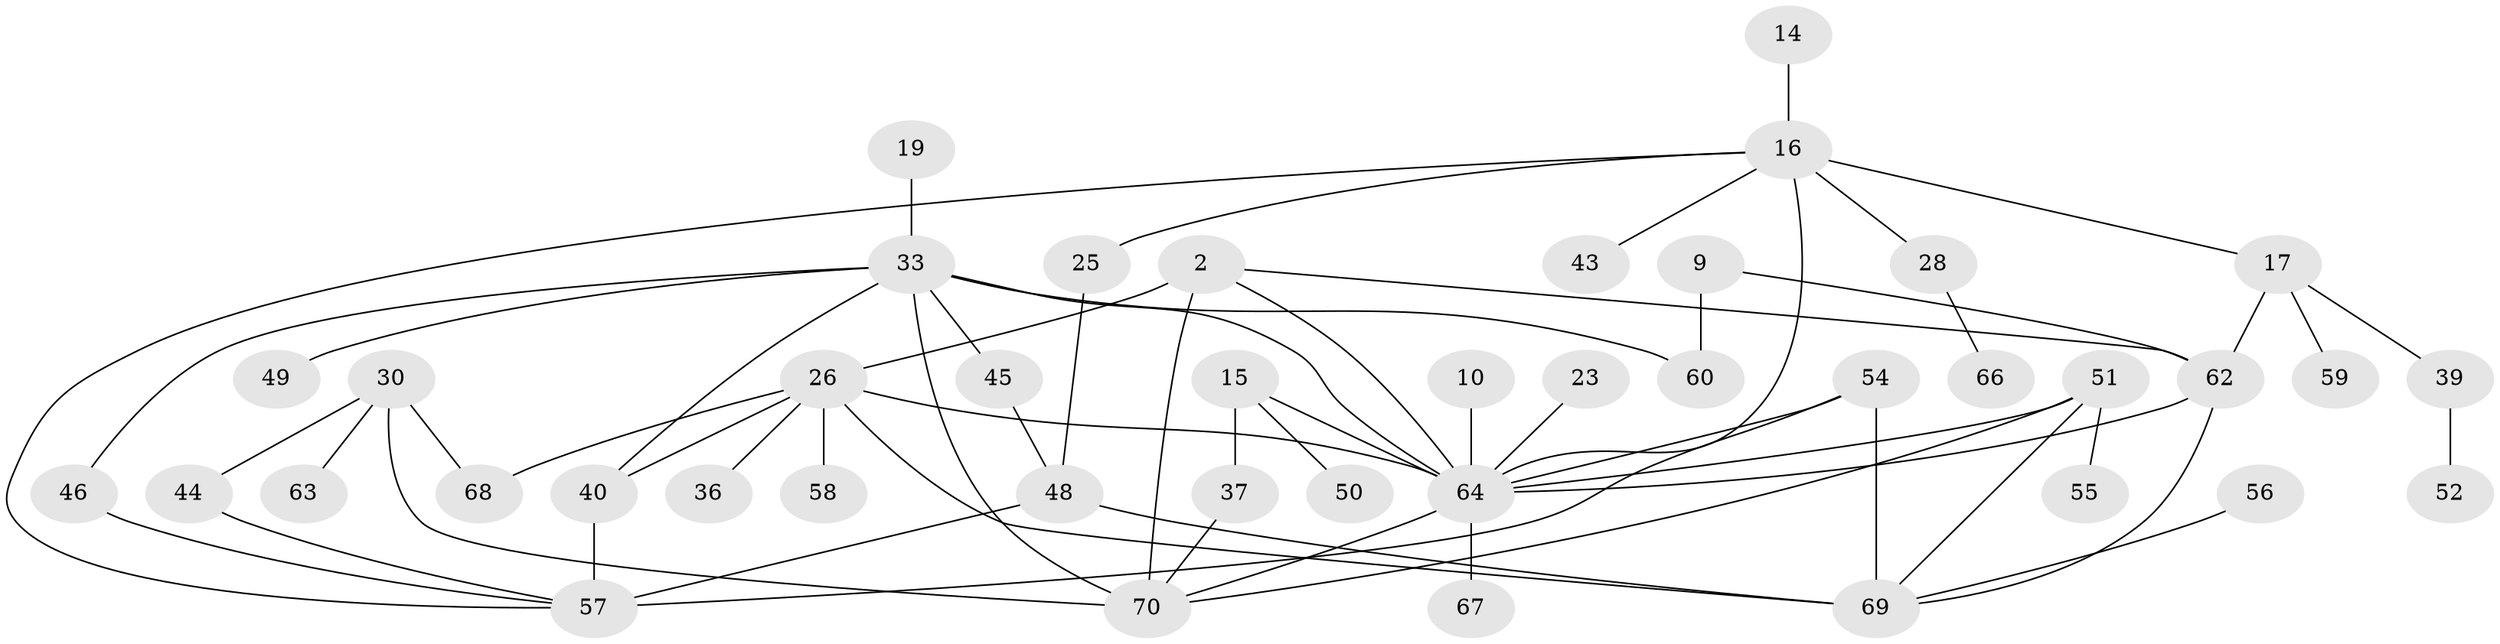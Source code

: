 // original degree distribution, {6: 0.05714285714285714, 7: 0.04285714285714286, 4: 0.15714285714285714, 3: 0.18571428571428572, 5: 0.05714285714285714, 2: 0.2571428571428571, 1: 0.22857142857142856, 8: 0.014285714285714285}
// Generated by graph-tools (version 1.1) at 2025/46/03/04/25 21:46:12]
// undirected, 42 vertices, 61 edges
graph export_dot {
graph [start="1"]
  node [color=gray90,style=filled];
  2;
  9;
  10;
  14;
  15;
  16 [super="+7"];
  17;
  19;
  23;
  25;
  26 [super="+6+1"];
  28;
  30;
  33 [super="+13"];
  36;
  37;
  39;
  40 [super="+5"];
  43;
  44;
  45;
  46;
  48 [super="+32+29+31"];
  49;
  50;
  51;
  52;
  54 [super="+27+38"];
  55;
  56;
  57 [super="+20+34"];
  58;
  59;
  60;
  62 [super="+3+35"];
  63;
  64 [super="+42+53"];
  66;
  67;
  68;
  69 [super="+65+24"];
  70 [super="+61+18"];
  2 -- 62 [weight=2];
  2 -- 26 [weight=2];
  2 -- 70 [weight=2];
  2 -- 64;
  9 -- 60;
  9 -- 62;
  10 -- 64;
  14 -- 16;
  15 -- 50;
  15 -- 37;
  15 -- 64 [weight=2];
  16 -- 25;
  16 -- 28;
  16 -- 43;
  16 -- 17;
  16 -- 57;
  16 -- 64 [weight=2];
  17 -- 39;
  17 -- 59;
  17 -- 62;
  19 -- 33;
  23 -- 64;
  25 -- 48;
  26 -- 58 [weight=2];
  26 -- 40 [weight=3];
  26 -- 64 [weight=2];
  26 -- 68;
  26 -- 36;
  26 -- 69 [weight=3];
  28 -- 66;
  30 -- 44;
  30 -- 63;
  30 -- 68;
  30 -- 70;
  33 -- 49;
  33 -- 60;
  33 -- 70 [weight=2];
  33 -- 40;
  33 -- 45;
  33 -- 46;
  33 -- 64;
  37 -- 70;
  39 -- 52;
  40 -- 57;
  44 -- 57;
  45 -- 48;
  46 -- 57;
  48 -- 57 [weight=2];
  48 -- 69;
  51 -- 55;
  51 -- 69;
  51 -- 70;
  51 -- 64;
  54 -- 57;
  54 -- 64 [weight=2];
  54 -- 69;
  56 -- 69;
  62 -- 64;
  62 -- 69 [weight=2];
  64 -- 67;
  64 -- 70;
}
